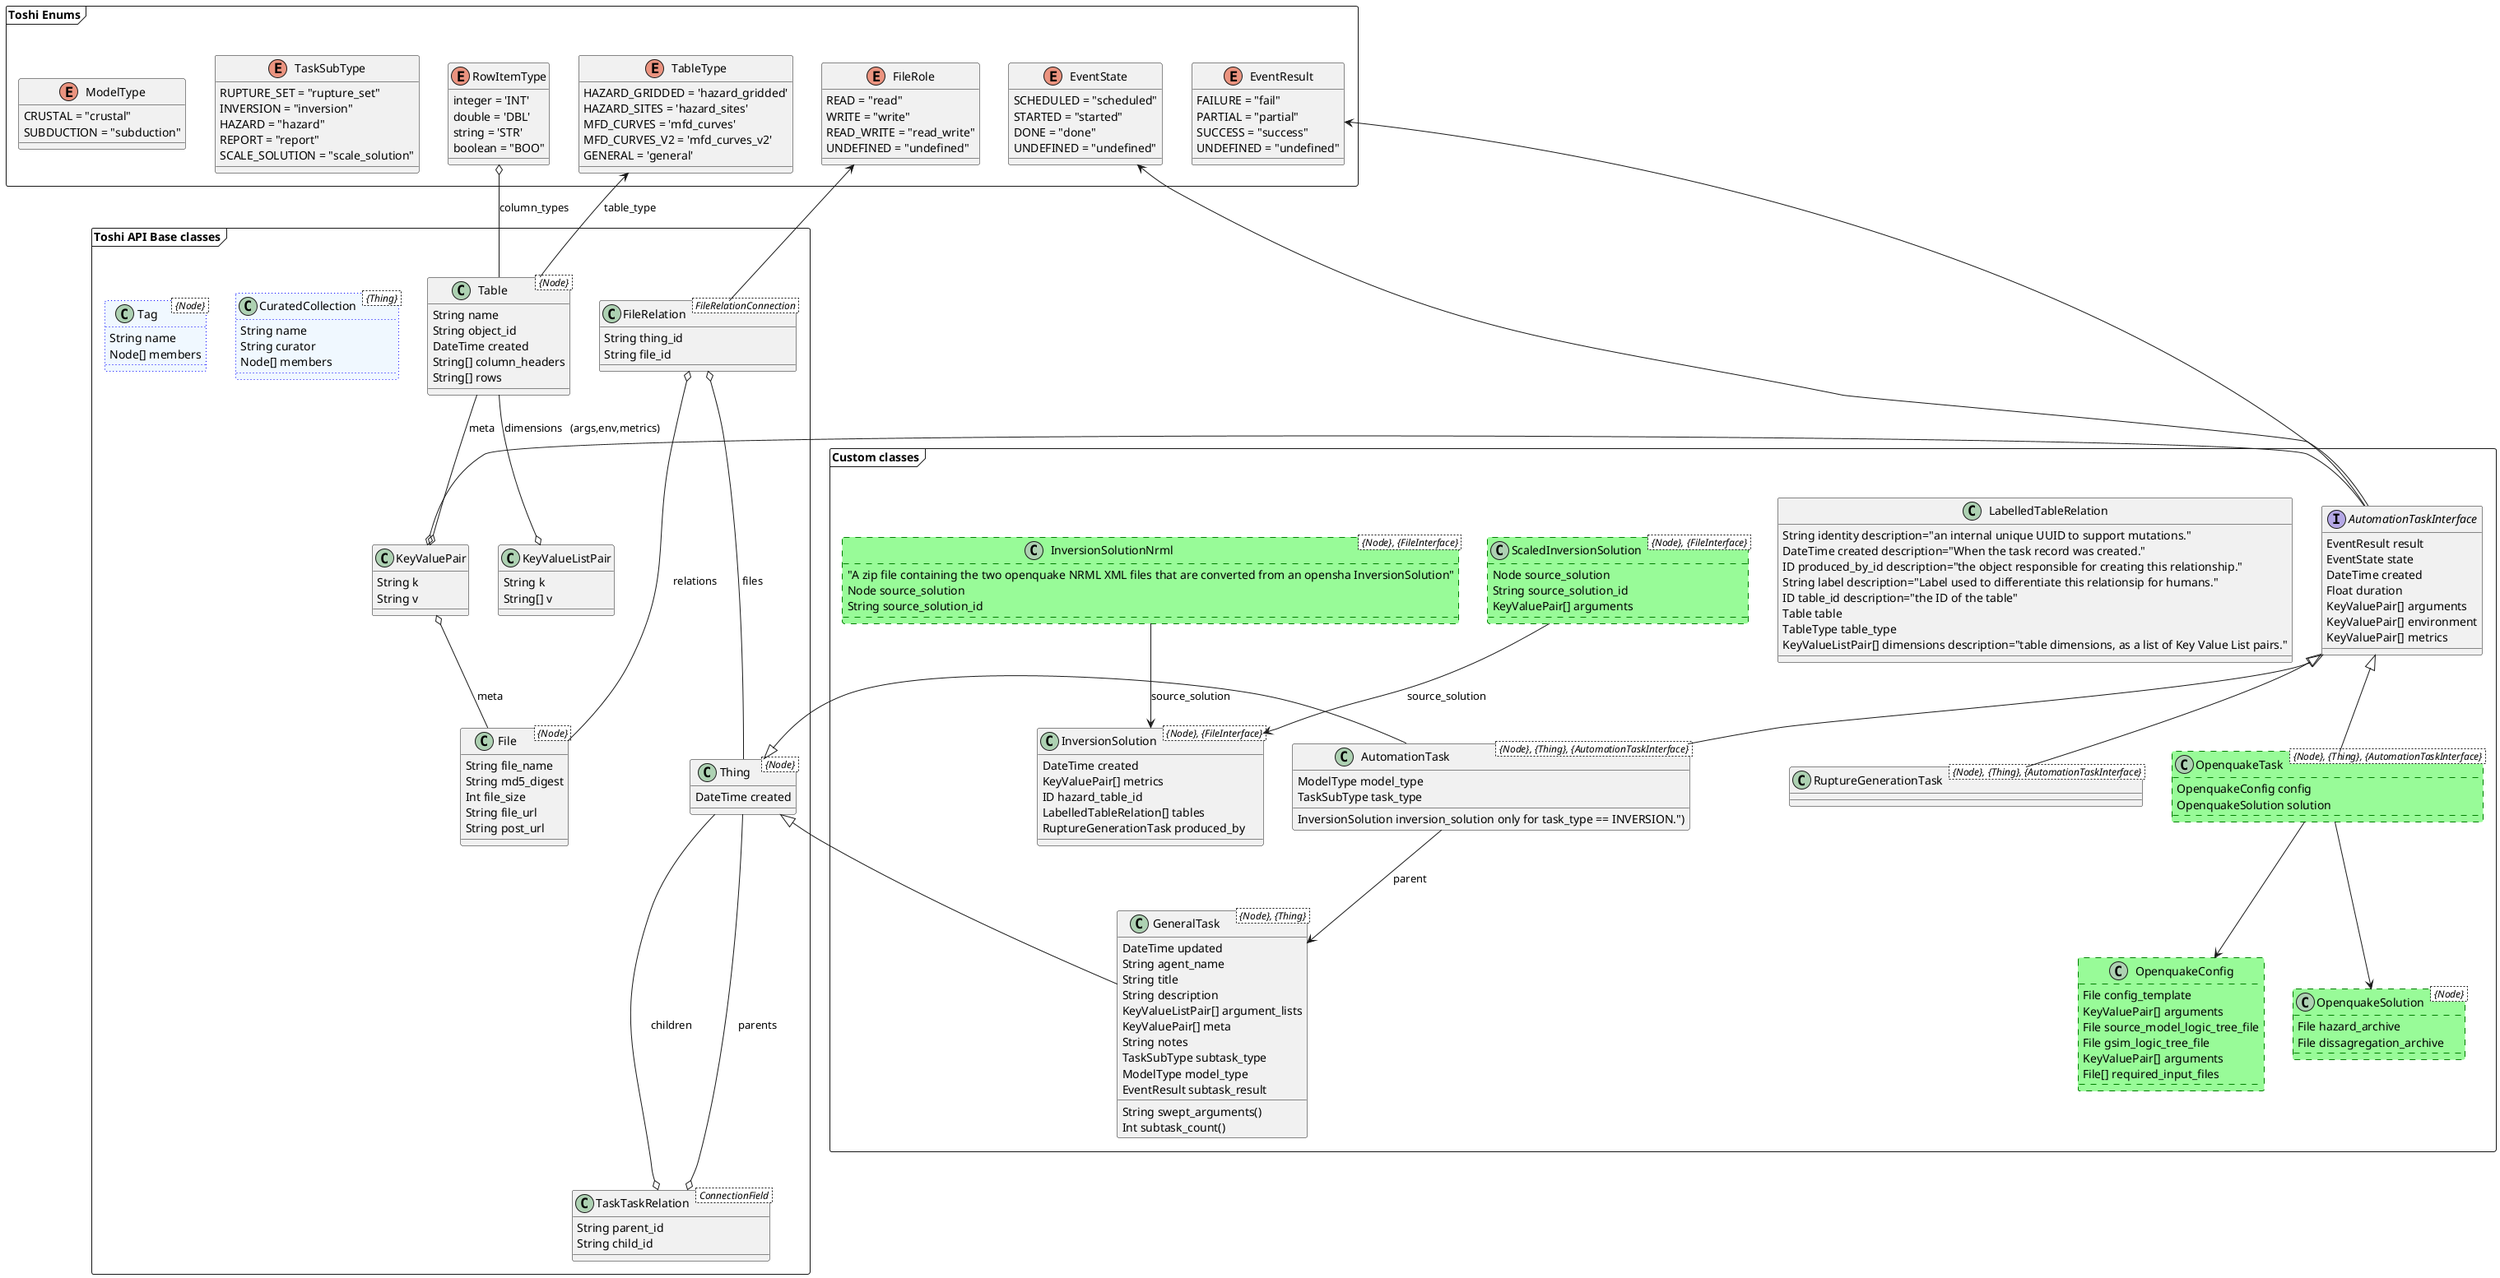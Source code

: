 @startuml

/'
frame "Relay classes" {
    interface Node {
      String id
    }
     note top of Node : this is the primitive for all graphql Relay objects

    class ConnectionField {
     Node[] edges
    }
}
'/


frame "Toshi Enums" {

   enum RowItemType {
    integer = 'INT'
    double = 'DBL'
    string = 'STR'
    boolean = "BOO"
   }

   enum TableType {
    HAZARD_GRIDDED = 'hazard_gridded'
    HAZARD_SITES = 'hazard_sites'
    MFD_CURVES = 'mfd_curves'
    MFD_CURVES_V2 = 'mfd_curves_v2'
    GENERAL = 'general'
   }
   enum FileRole{
    READ = "read"
    WRITE = "write"
    READ_WRITE = "read_write"
    UNDEFINED = "undefined"
   }

   enum EventResult {
    FAILURE = "fail"
    PARTIAL = "partial"
    SUCCESS = "success"
    UNDEFINED = "undefined"
   }

   enum EventState {
    SCHEDULED = "scheduled"
    STARTED = "started"
    DONE = "done"
    UNDEFINED = "undefined"
   }

   enum TaskSubType {
    RUPTURE_SET = "rupture_set"
    INVERSION = "inversion"
    HAZARD = "hazard"
    REPORT = "report"
    SCALE_SOLUTION = "scale_solution"
   }

   enum ModelType {
    CRUSTAL = "crustal"
    SUBDUCTION = "subduction"
   }
}

frame "Toshi API Base classes" {

   class KeyValuePair {
      String k
      String v
   }

   class KeyValueListPair {
      String k
      String[] v
   }

   class Thing< {Node} > {
     DateTime created
   }

   class TaskTaskRelation < ConnectionField > {
      String parent_id
      String child_id
   }

   class File < {Node} > {
      String file_name
      String md5_digest
      Int file_size
      String file_url
      String post_url
   }

   class FileRelation < FileRelationConnection >{
      'Thing thing
      'FileUnion file
      'FileRole role
      String thing_id
      String file_id
   }

   class FileRelationConnection < ConnectionField > {
      Int total_count
   }
   remove FileRelationConnection

   class Table< {Node} > {
      String name
      String object_id
      DateTime created
      String[] column_headers
      String[] rows
   }

  /'class relationships '/

  Thing -up--o FileRelation : files
  File -up--o FileRelation : relations
  File -up-o KeyValuePair : meta

  FileRelation --> FileRole
  Thing -up--o TaskTaskRelation : parents
  Thing --o TaskTaskRelation : children

  Table --o KeyValueListPair : dimensions
  Table --o KeyValuePair : meta
  Table -up-> TableType : table_type
  Table -up-o RowItemType : column_types

   class CuratedCollection < {Thing} > #aliceblue ##[dotted]blue {
      String name
      String curator
      Node[] members
   }

   class Tag< {Node} > #aliceblue ##[dotted]blue {
      String name
      Node[] members
   }

}

frame "Custom classes" {

   class GeneralTask < {Node}, {Thing} > {
       DateTime updated
       String agent_name
       String title
       String description
       KeyValueListPair[] argument_lists
       KeyValuePair[] meta
       String notes
       String swept_arguments()
       Int subtask_count()
       TaskSubType subtask_type
       ModelType model_type
       EventResult subtask_result
   }


   interface AutomationTaskInterface {
       EventResult result
       EventState state
       DateTime created
       Float duration
       KeyValuePair[] arguments
       KeyValuePair[] environment
       KeyValuePair[] metrics
       'TaskTaskRelationConnection parents
   }

   class AutomationTask < {Node}, {Thing}, {AutomationTaskInterface} > {
       ModelType model_type
       TaskSubType task_type
       InversionSolution inversion_solution only for task_type == INVERSION.")
   }

   class RuptureGenerationTask< {Node}, {Thing}, {AutomationTaskInterface} > {}

   AutomationTask -up-|> AutomationTaskInterface
   RuptureGenerationTask -up-|> AutomationTaskInterface
   AutomationTask -up-|> Thing

   AutomationTaskInterface --o KeyValuePair : (args,env,metrics)
   AutomationTaskInterface -up--> EventResult
   AutomationTaskInterface -up--> EventState
   'AutomationTask --o TaskTaskRelation : parents

   AutomationTask--> GeneralTask : parent
   GeneralTask -up-|> Thing

   class LabelledTableRelation {
       String identity description="an internal unique UUID to support mutations."
       DateTime created description="When the task record was created."
       ID produced_by_id description="the object responsible for creating this relationship."
       String label description="Label used to differentiate this relationsip for humans."
       ID table_id description="the ID of the table"
       Table table
       TableType table_type
       KeyValueListPair[] dimensions description="table dimensions, as a list of Key Value List pairs."
   }

   class InversionSolution < {Node}, {FileInterface} > {
       DateTime created
       KeyValuePair[] metrics
       'ID produced_by_id = graphene.ID(description='deprecated')
       'ID mfd_table_id = graphene.ID(description='deprecated')
       ID hazard_table_id
       LabelledTableRelation[] tables
       'hazard_table = graphene.Field(Table, description='deprecated')
       'mfd_table = graphene.Field(Table, description='deprecated')
       RuptureGenerationTask produced_by
   }

   /'proposed hazard stuff #palegreen ##[dashed]green'/

   class OpenquakeConfig #palegreen ##[dashed]green {
    File config_template
    KeyValuePair[] arguments
    File source_model_logic_tree_file
    File gsim_logic_tree_file
    KeyValuePair[] arguments
    File[] required_input_files
   }

   class OpenquakeSolution < {Node} > #palegreen ##[dashed]green {
      File hazard_archive
      File dissagregation_archive
   }

   class OpenquakeTask < {Node}, {Thing}, {AutomationTaskInterface} > #palegreen ##[dashed]green {
      OpenquakeConfig config
      OpenquakeSolution solution
   }

   OpenquakeTask --> OpenquakeConfig
   OpenquakeTask --> OpenquakeSolution
   OpenquakeTask -up-|> AutomationTaskInterface

   class ScaledInversionSolution < {Node}, {FileInterface} > #palegreen ##[dashed]green  {
      Node source_solution
      String source_solution_id
      KeyValuePair[] arguments
   }

   ScaledInversionSolution --> InversionSolution : source_solution

   class InversionSolutionNrml < {Node}, {FileInterface} > #palegreen ##[dashed]green  {
      "A zip file containing the two openquake NRML XML files that are converted from an opensha InversionSolution"
      Node source_solution
      String source_solution_id
   }

   InversionSolutionNrml --> InversionSolution : source_solution
}

@enduml